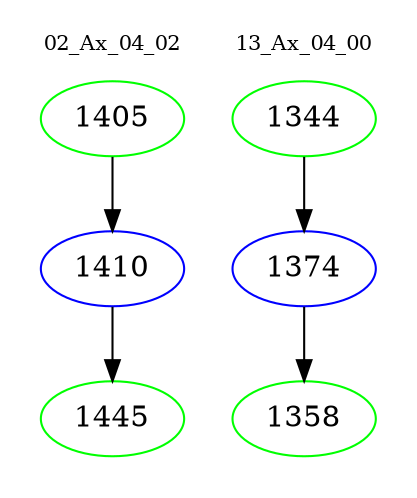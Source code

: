 digraph{
subgraph cluster_0 {
color = white
label = "02_Ax_04_02";
fontsize=10;
T0_1405 [label="1405", color="green"]
T0_1405 -> T0_1410 [color="black"]
T0_1410 [label="1410", color="blue"]
T0_1410 -> T0_1445 [color="black"]
T0_1445 [label="1445", color="green"]
}
subgraph cluster_1 {
color = white
label = "13_Ax_04_00";
fontsize=10;
T1_1344 [label="1344", color="green"]
T1_1344 -> T1_1374 [color="black"]
T1_1374 [label="1374", color="blue"]
T1_1374 -> T1_1358 [color="black"]
T1_1358 [label="1358", color="green"]
}
}
